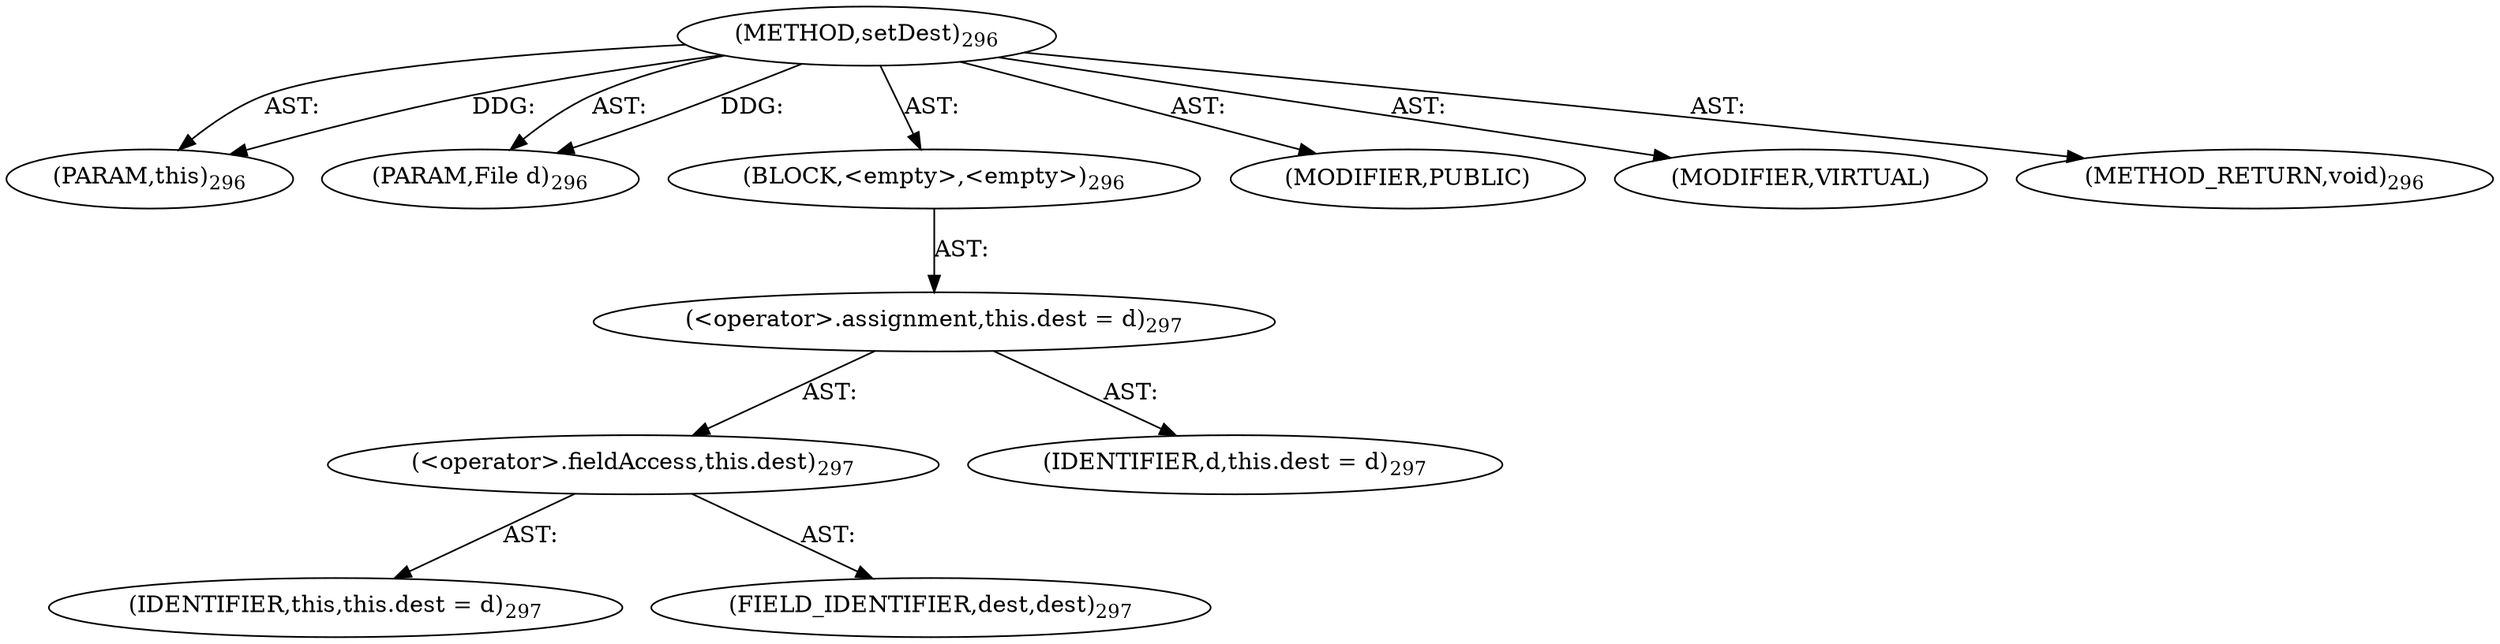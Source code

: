 digraph "setDest" {  
"111669149699" [label = <(METHOD,setDest)<SUB>296</SUB>> ]
"115964116995" [label = <(PARAM,this)<SUB>296</SUB>> ]
"115964117008" [label = <(PARAM,File d)<SUB>296</SUB>> ]
"25769803826" [label = <(BLOCK,&lt;empty&gt;,&lt;empty&gt;)<SUB>296</SUB>> ]
"30064771295" [label = <(&lt;operator&gt;.assignment,this.dest = d)<SUB>297</SUB>> ]
"30064771296" [label = <(&lt;operator&gt;.fieldAccess,this.dest)<SUB>297</SUB>> ]
"68719476752" [label = <(IDENTIFIER,this,this.dest = d)<SUB>297</SUB>> ]
"55834574884" [label = <(FIELD_IDENTIFIER,dest,dest)<SUB>297</SUB>> ]
"68719476936" [label = <(IDENTIFIER,d,this.dest = d)<SUB>297</SUB>> ]
"133143986190" [label = <(MODIFIER,PUBLIC)> ]
"133143986191" [label = <(MODIFIER,VIRTUAL)> ]
"128849018883" [label = <(METHOD_RETURN,void)<SUB>296</SUB>> ]
  "111669149699" -> "115964116995"  [ label = "AST: "] 
  "111669149699" -> "115964117008"  [ label = "AST: "] 
  "111669149699" -> "25769803826"  [ label = "AST: "] 
  "111669149699" -> "133143986190"  [ label = "AST: "] 
  "111669149699" -> "133143986191"  [ label = "AST: "] 
  "111669149699" -> "128849018883"  [ label = "AST: "] 
  "25769803826" -> "30064771295"  [ label = "AST: "] 
  "30064771295" -> "30064771296"  [ label = "AST: "] 
  "30064771295" -> "68719476936"  [ label = "AST: "] 
  "30064771296" -> "68719476752"  [ label = "AST: "] 
  "30064771296" -> "55834574884"  [ label = "AST: "] 
  "111669149699" -> "115964116995"  [ label = "DDG: "] 
  "111669149699" -> "115964117008"  [ label = "DDG: "] 
}
